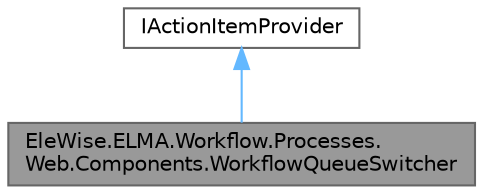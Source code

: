digraph "EleWise.ELMA.Workflow.Processes.Web.Components.WorkflowQueueSwitcher"
{
 // LATEX_PDF_SIZE
  bgcolor="transparent";
  edge [fontname=Helvetica,fontsize=10,labelfontname=Helvetica,labelfontsize=10];
  node [fontname=Helvetica,fontsize=10,shape=box,height=0.2,width=0.4];
  Node1 [id="Node000001",label="EleWise.ELMA.Workflow.Processes.\lWeb.Components.WorkflowQueueSwitcher",height=0.2,width=0.4,color="gray40", fillcolor="grey60", style="filled", fontcolor="black",tooltip="Переключатель в разделе процессов в пункте \"Очередь исполнения\"."];
  Node2 -> Node1 [id="edge1_Node000001_Node000002",dir="back",color="steelblue1",style="solid",tooltip=" "];
  Node2 [id="Node000002",label="IActionItemProvider",height=0.2,width=0.4,color="gray40", fillcolor="white", style="filled",tooltip=" "];
}
